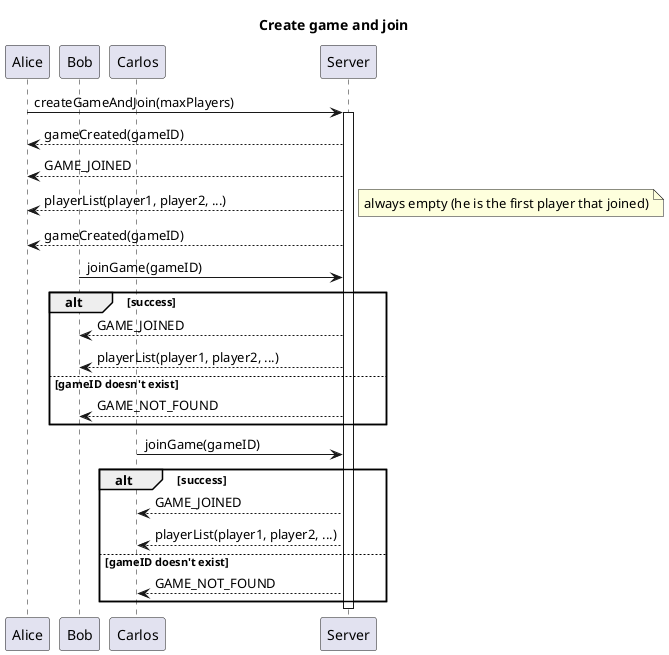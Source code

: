 @startuml
title Create game and join

participant Alice
participant Bob
participant Carlos
participant Server

Alice -> Server: createGameAndJoin(maxPlayers)
activate Server
Alice <-- Server: gameCreated(gameID)
Alice <-- Server: GAME_JOINED
Alice <-- Server: playerList(player1, player2, ...)
note right: always empty (he is the first player that joined)
Alice <-- Server: gameCreated(gameID)

Bob -> Server: joinGame(gameID)
alt success
    Bob <-- Server: GAME_JOINED
    Bob <-- Server: playerList(player1, player2, ...)
else gameID doesn't exist
    Bob <-- Server: GAME_NOT_FOUND
end

Carlos -> Server: joinGame(gameID)
alt success
    Carlos <-- Server: GAME_JOINED
    Carlos <-- Server: playerList(player1, player2, ...)
else gameID doesn't exist
    Carlos <-- Server: GAME_NOT_FOUND
end
deactivate Server



@enduml